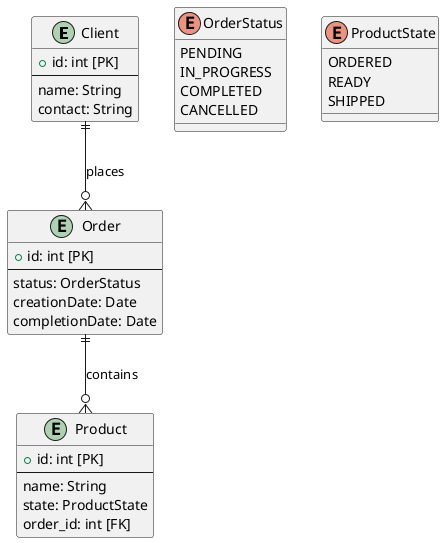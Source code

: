 @startuml

entity Client {
    + id: int [PK]
    --
    name: String
    contact: String
}

entity Order {
    + id: int [PK]
    --
    status: OrderStatus
    creationDate: Date
    completionDate: Date
}

entity Product {
    + id: int [PK]
    --
    name: String
    state: ProductState
    order_id: int [FK]
}

enum OrderStatus {
    PENDING
    IN_PROGRESS
    COMPLETED
    CANCELLED
}

enum ProductState {
    ORDERED
    READY
    SHIPPED
}

Client ||--o{ Order : "places"
Order ||--o{ Product : "contains"

@enduml